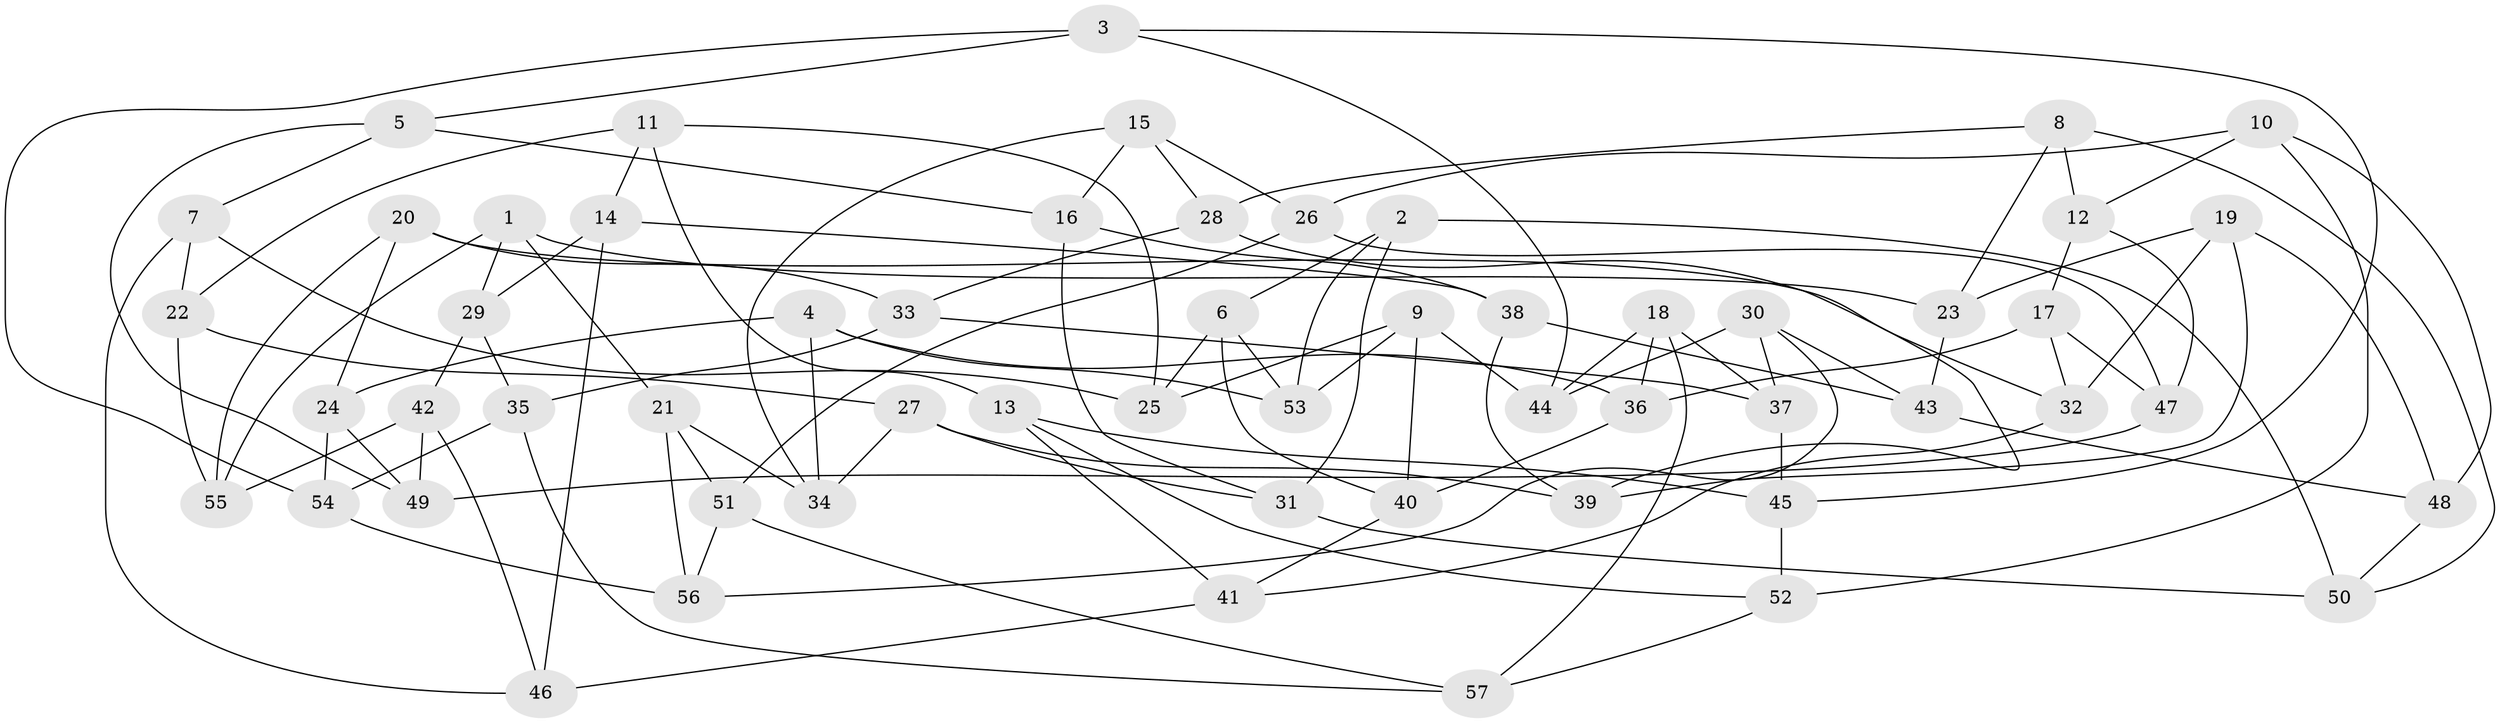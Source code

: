 // coarse degree distribution, {4: 0.2413793103448276, 6: 0.27586206896551724, 5: 0.27586206896551724, 3: 0.10344827586206896, 7: 0.034482758620689655, 8: 0.034482758620689655, 2: 0.034482758620689655}
// Generated by graph-tools (version 1.1) at 2025/38/03/04/25 23:38:05]
// undirected, 57 vertices, 114 edges
graph export_dot {
  node [color=gray90,style=filled];
  1;
  2;
  3;
  4;
  5;
  6;
  7;
  8;
  9;
  10;
  11;
  12;
  13;
  14;
  15;
  16;
  17;
  18;
  19;
  20;
  21;
  22;
  23;
  24;
  25;
  26;
  27;
  28;
  29;
  30;
  31;
  32;
  33;
  34;
  35;
  36;
  37;
  38;
  39;
  40;
  41;
  42;
  43;
  44;
  45;
  46;
  47;
  48;
  49;
  50;
  51;
  52;
  53;
  54;
  55;
  56;
  57;
  1 -- 21;
  1 -- 55;
  1 -- 29;
  1 -- 23;
  2 -- 53;
  2 -- 31;
  2 -- 6;
  2 -- 50;
  3 -- 5;
  3 -- 44;
  3 -- 54;
  3 -- 45;
  4 -- 24;
  4 -- 53;
  4 -- 34;
  4 -- 36;
  5 -- 7;
  5 -- 49;
  5 -- 16;
  6 -- 53;
  6 -- 40;
  6 -- 25;
  7 -- 25;
  7 -- 22;
  7 -- 46;
  8 -- 28;
  8 -- 50;
  8 -- 12;
  8 -- 23;
  9 -- 40;
  9 -- 44;
  9 -- 25;
  9 -- 53;
  10 -- 26;
  10 -- 52;
  10 -- 12;
  10 -- 48;
  11 -- 13;
  11 -- 25;
  11 -- 22;
  11 -- 14;
  12 -- 17;
  12 -- 47;
  13 -- 52;
  13 -- 41;
  13 -- 45;
  14 -- 38;
  14 -- 46;
  14 -- 29;
  15 -- 34;
  15 -- 28;
  15 -- 16;
  15 -- 26;
  16 -- 31;
  16 -- 38;
  17 -- 36;
  17 -- 32;
  17 -- 47;
  18 -- 37;
  18 -- 57;
  18 -- 44;
  18 -- 36;
  19 -- 32;
  19 -- 23;
  19 -- 48;
  19 -- 39;
  20 -- 32;
  20 -- 33;
  20 -- 55;
  20 -- 24;
  21 -- 56;
  21 -- 51;
  21 -- 34;
  22 -- 27;
  22 -- 55;
  23 -- 43;
  24 -- 54;
  24 -- 49;
  26 -- 47;
  26 -- 51;
  27 -- 31;
  27 -- 34;
  27 -- 39;
  28 -- 39;
  28 -- 33;
  29 -- 35;
  29 -- 42;
  30 -- 44;
  30 -- 43;
  30 -- 56;
  30 -- 37;
  31 -- 50;
  32 -- 41;
  33 -- 37;
  33 -- 35;
  35 -- 57;
  35 -- 54;
  36 -- 40;
  37 -- 45;
  38 -- 39;
  38 -- 43;
  40 -- 41;
  41 -- 46;
  42 -- 49;
  42 -- 46;
  42 -- 55;
  43 -- 48;
  45 -- 52;
  47 -- 49;
  48 -- 50;
  51 -- 56;
  51 -- 57;
  52 -- 57;
  54 -- 56;
}
